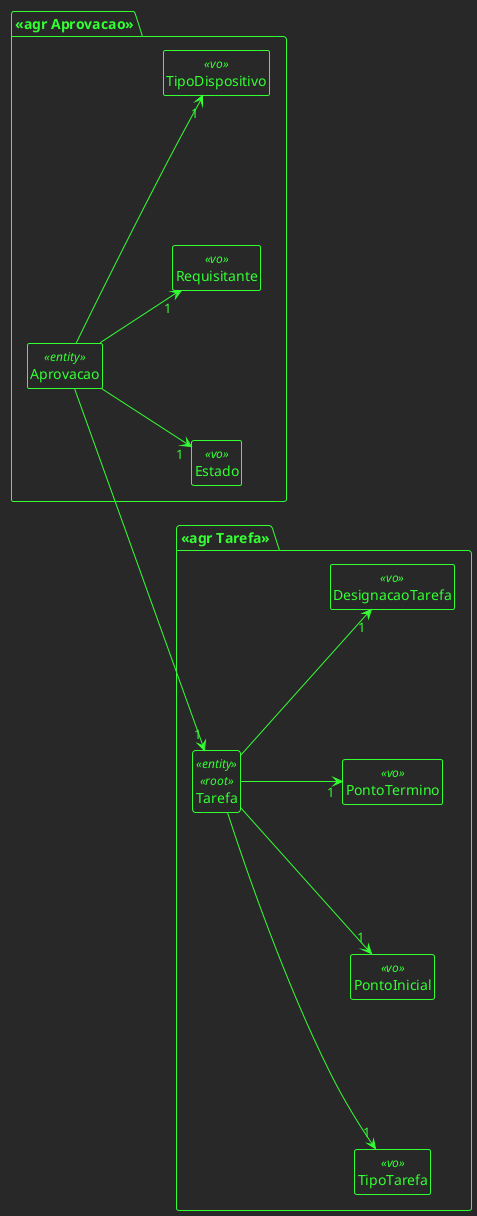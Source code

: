 @startuml DDD

hide circle
hide fields

!theme crt-green
skinparam nodesep 150
hide empty members
left to right direction

package "<<agr Tarefa>>" {
    class Tarefa<<entity>><<root>>{}
    class TipoTarefa<<vo>>{}
    class PontoInicial<<vo>>{}
    class PontoTermino<<vo>>{}
    class DesignacaoTarefa<<vo>>{}

    Tarefa --> "1" TipoTarefa
    Tarefa --> "1" PontoInicial
    Tarefa --> "1" PontoTermino
    Tarefa --> "1" DesignacaoTarefa

}

package "<<agr Aprovacao>>" {
    class Aprovacao<<entity>><root>>{}
    class Estado<<vo>>{}
    class Requisitante<<vo>>{}
    class TipoDispositivo<<vo>>{}

    Aprovacao --> "1" TipoDispositivo
    Aprovacao --> "1" Tarefa
    Aprovacao --> "1" Requisitante
    Aprovacao --> "1" Estado


}



@enduml